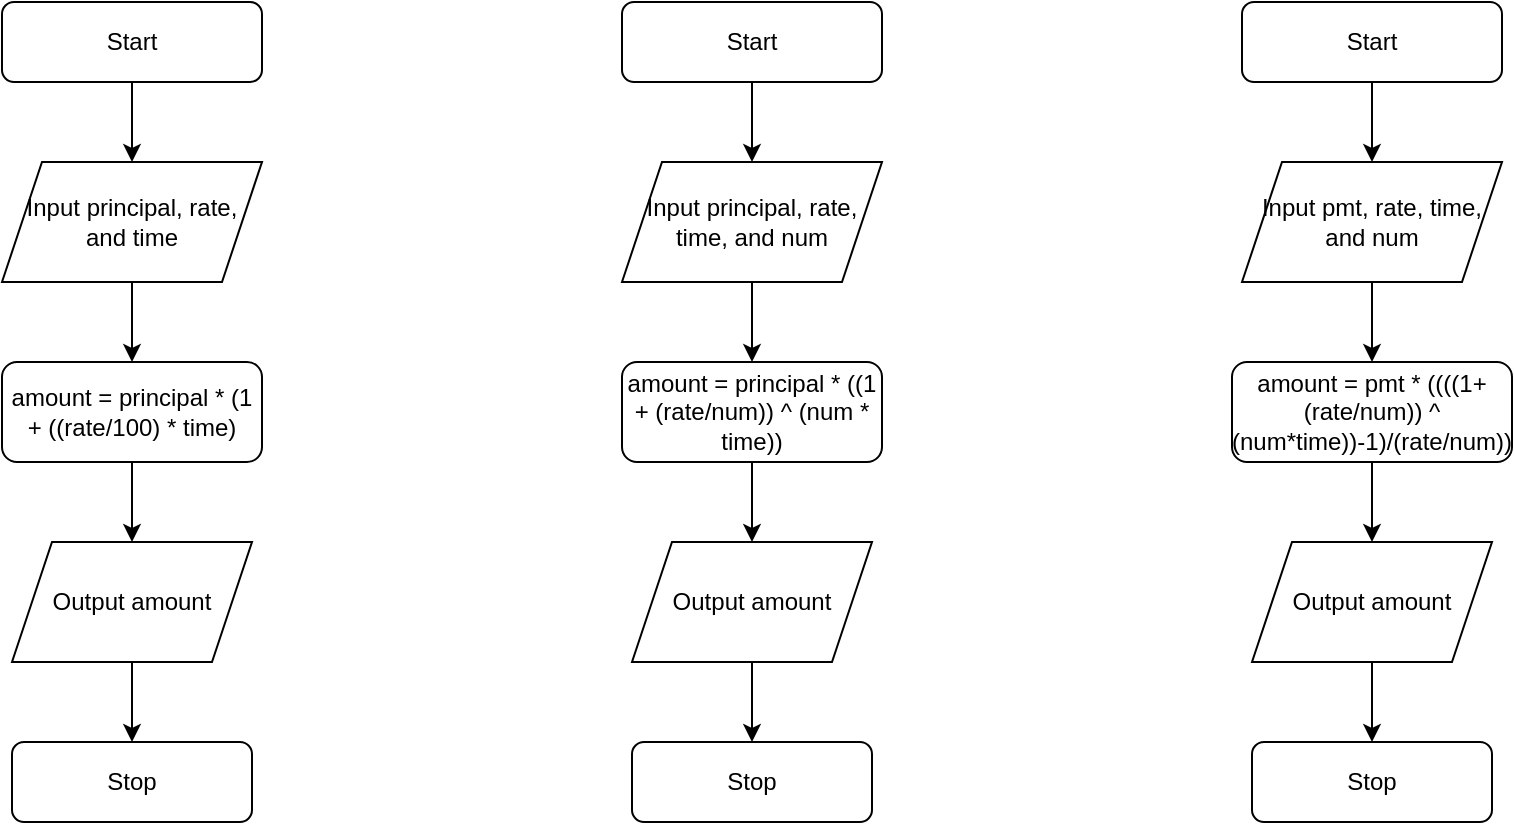 <mxfile version="24.0.7" type="device">
  <diagram id="C5RBs43oDa-KdzZeNtuy" name="Page-1">
    <mxGraphModel dx="1050" dy="530" grid="1" gridSize="10" guides="1" tooltips="1" connect="1" arrows="1" fold="1" page="1" pageScale="1" pageWidth="827" pageHeight="1169" math="0" shadow="0">
      <root>
        <mxCell id="WIyWlLk6GJQsqaUBKTNV-0" />
        <mxCell id="WIyWlLk6GJQsqaUBKTNV-1" parent="WIyWlLk6GJQsqaUBKTNV-0" />
        <mxCell id="eFejM9r7fqxCFyJI_kYR-5" style="edgeStyle=orthogonalEdgeStyle;rounded=0;orthogonalLoop=1;jettySize=auto;html=1;entryX=0.5;entryY=0;entryDx=0;entryDy=0;" edge="1" parent="WIyWlLk6GJQsqaUBKTNV-1" source="WIyWlLk6GJQsqaUBKTNV-3" target="eFejM9r7fqxCFyJI_kYR-1">
          <mxGeometry relative="1" as="geometry" />
        </mxCell>
        <mxCell id="WIyWlLk6GJQsqaUBKTNV-3" value="Start" style="rounded=1;whiteSpace=wrap;html=1;fontSize=12;glass=0;strokeWidth=1;shadow=0;" parent="WIyWlLk6GJQsqaUBKTNV-1" vertex="1">
          <mxGeometry x="20" y="20" width="130" height="40" as="geometry" />
        </mxCell>
        <mxCell id="eFejM9r7fqxCFyJI_kYR-7" style="edgeStyle=orthogonalEdgeStyle;rounded=0;orthogonalLoop=1;jettySize=auto;html=1;entryX=0.5;entryY=0;entryDx=0;entryDy=0;" edge="1" parent="WIyWlLk6GJQsqaUBKTNV-1" source="WIyWlLk6GJQsqaUBKTNV-7" target="eFejM9r7fqxCFyJI_kYR-6">
          <mxGeometry relative="1" as="geometry" />
        </mxCell>
        <mxCell id="WIyWlLk6GJQsqaUBKTNV-7" value="amount = principal * (1 + ((rate/100) * time)" style="rounded=1;whiteSpace=wrap;html=1;fontSize=12;glass=0;strokeWidth=1;shadow=0;" parent="WIyWlLk6GJQsqaUBKTNV-1" vertex="1">
          <mxGeometry x="20" y="200" width="130" height="50" as="geometry" />
        </mxCell>
        <mxCell id="eFejM9r7fqxCFyJI_kYR-4" style="edgeStyle=orthogonalEdgeStyle;rounded=0;orthogonalLoop=1;jettySize=auto;html=1;entryX=0.5;entryY=0;entryDx=0;entryDy=0;" edge="1" parent="WIyWlLk6GJQsqaUBKTNV-1" source="eFejM9r7fqxCFyJI_kYR-1" target="WIyWlLk6GJQsqaUBKTNV-7">
          <mxGeometry relative="1" as="geometry" />
        </mxCell>
        <mxCell id="eFejM9r7fqxCFyJI_kYR-1" value="Input principal, rate, and time" style="shape=parallelogram;perimeter=parallelogramPerimeter;whiteSpace=wrap;html=1;fixedSize=1;" vertex="1" parent="WIyWlLk6GJQsqaUBKTNV-1">
          <mxGeometry x="20" y="100" width="130" height="60" as="geometry" />
        </mxCell>
        <mxCell id="eFejM9r7fqxCFyJI_kYR-9" style="edgeStyle=orthogonalEdgeStyle;rounded=0;orthogonalLoop=1;jettySize=auto;html=1;entryX=0.5;entryY=0;entryDx=0;entryDy=0;" edge="1" parent="WIyWlLk6GJQsqaUBKTNV-1" source="eFejM9r7fqxCFyJI_kYR-6" target="eFejM9r7fqxCFyJI_kYR-8">
          <mxGeometry relative="1" as="geometry" />
        </mxCell>
        <mxCell id="eFejM9r7fqxCFyJI_kYR-6" value="Output amount" style="shape=parallelogram;perimeter=parallelogramPerimeter;whiteSpace=wrap;html=1;fixedSize=1;" vertex="1" parent="WIyWlLk6GJQsqaUBKTNV-1">
          <mxGeometry x="25" y="290" width="120" height="60" as="geometry" />
        </mxCell>
        <mxCell id="eFejM9r7fqxCFyJI_kYR-8" value="Stop" style="rounded=1;whiteSpace=wrap;html=1;" vertex="1" parent="WIyWlLk6GJQsqaUBKTNV-1">
          <mxGeometry x="25" y="390" width="120" height="40" as="geometry" />
        </mxCell>
        <mxCell id="eFejM9r7fqxCFyJI_kYR-10" style="edgeStyle=orthogonalEdgeStyle;rounded=0;orthogonalLoop=1;jettySize=auto;html=1;entryX=0.5;entryY=0;entryDx=0;entryDy=0;" edge="1" parent="WIyWlLk6GJQsqaUBKTNV-1" source="eFejM9r7fqxCFyJI_kYR-11" target="eFejM9r7fqxCFyJI_kYR-15">
          <mxGeometry relative="1" as="geometry" />
        </mxCell>
        <mxCell id="eFejM9r7fqxCFyJI_kYR-11" value="Start" style="rounded=1;whiteSpace=wrap;html=1;fontSize=12;glass=0;strokeWidth=1;shadow=0;" vertex="1" parent="WIyWlLk6GJQsqaUBKTNV-1">
          <mxGeometry x="330" y="20" width="130" height="40" as="geometry" />
        </mxCell>
        <mxCell id="eFejM9r7fqxCFyJI_kYR-12" style="edgeStyle=orthogonalEdgeStyle;rounded=0;orthogonalLoop=1;jettySize=auto;html=1;entryX=0.5;entryY=0;entryDx=0;entryDy=0;" edge="1" parent="WIyWlLk6GJQsqaUBKTNV-1" source="eFejM9r7fqxCFyJI_kYR-13" target="eFejM9r7fqxCFyJI_kYR-17">
          <mxGeometry relative="1" as="geometry" />
        </mxCell>
        <mxCell id="eFejM9r7fqxCFyJI_kYR-13" value="amount = principal * ((1 + (rate/num)) ^ (num * time))" style="rounded=1;whiteSpace=wrap;html=1;fontSize=12;glass=0;strokeWidth=1;shadow=0;" vertex="1" parent="WIyWlLk6GJQsqaUBKTNV-1">
          <mxGeometry x="330" y="200" width="130" height="50" as="geometry" />
        </mxCell>
        <mxCell id="eFejM9r7fqxCFyJI_kYR-14" style="edgeStyle=orthogonalEdgeStyle;rounded=0;orthogonalLoop=1;jettySize=auto;html=1;entryX=0.5;entryY=0;entryDx=0;entryDy=0;" edge="1" parent="WIyWlLk6GJQsqaUBKTNV-1" source="eFejM9r7fqxCFyJI_kYR-15" target="eFejM9r7fqxCFyJI_kYR-13">
          <mxGeometry relative="1" as="geometry" />
        </mxCell>
        <mxCell id="eFejM9r7fqxCFyJI_kYR-15" value="Input principal, rate, time, and num" style="shape=parallelogram;perimeter=parallelogramPerimeter;whiteSpace=wrap;html=1;fixedSize=1;" vertex="1" parent="WIyWlLk6GJQsqaUBKTNV-1">
          <mxGeometry x="330" y="100" width="130" height="60" as="geometry" />
        </mxCell>
        <mxCell id="eFejM9r7fqxCFyJI_kYR-16" style="edgeStyle=orthogonalEdgeStyle;rounded=0;orthogonalLoop=1;jettySize=auto;html=1;entryX=0.5;entryY=0;entryDx=0;entryDy=0;" edge="1" parent="WIyWlLk6GJQsqaUBKTNV-1" source="eFejM9r7fqxCFyJI_kYR-17" target="eFejM9r7fqxCFyJI_kYR-18">
          <mxGeometry relative="1" as="geometry" />
        </mxCell>
        <mxCell id="eFejM9r7fqxCFyJI_kYR-17" value="Output amount" style="shape=parallelogram;perimeter=parallelogramPerimeter;whiteSpace=wrap;html=1;fixedSize=1;" vertex="1" parent="WIyWlLk6GJQsqaUBKTNV-1">
          <mxGeometry x="335" y="290" width="120" height="60" as="geometry" />
        </mxCell>
        <mxCell id="eFejM9r7fqxCFyJI_kYR-18" value="Stop" style="rounded=1;whiteSpace=wrap;html=1;" vertex="1" parent="WIyWlLk6GJQsqaUBKTNV-1">
          <mxGeometry x="335" y="390" width="120" height="40" as="geometry" />
        </mxCell>
        <mxCell id="eFejM9r7fqxCFyJI_kYR-19" style="edgeStyle=orthogonalEdgeStyle;rounded=0;orthogonalLoop=1;jettySize=auto;html=1;entryX=0.5;entryY=0;entryDx=0;entryDy=0;" edge="1" parent="WIyWlLk6GJQsqaUBKTNV-1" source="eFejM9r7fqxCFyJI_kYR-20" target="eFejM9r7fqxCFyJI_kYR-24">
          <mxGeometry relative="1" as="geometry" />
        </mxCell>
        <mxCell id="eFejM9r7fqxCFyJI_kYR-20" value="Start" style="rounded=1;whiteSpace=wrap;html=1;fontSize=12;glass=0;strokeWidth=1;shadow=0;" vertex="1" parent="WIyWlLk6GJQsqaUBKTNV-1">
          <mxGeometry x="640" y="20" width="130" height="40" as="geometry" />
        </mxCell>
        <mxCell id="eFejM9r7fqxCFyJI_kYR-21" style="edgeStyle=orthogonalEdgeStyle;rounded=0;orthogonalLoop=1;jettySize=auto;html=1;entryX=0.5;entryY=0;entryDx=0;entryDy=0;" edge="1" parent="WIyWlLk6GJQsqaUBKTNV-1" source="eFejM9r7fqxCFyJI_kYR-22" target="eFejM9r7fqxCFyJI_kYR-26">
          <mxGeometry relative="1" as="geometry" />
        </mxCell>
        <mxCell id="eFejM9r7fqxCFyJI_kYR-22" value="amount = pmt * ((((1+(rate/num)) ^ (num*time))-1)/(rate/num))" style="rounded=1;whiteSpace=wrap;html=1;fontSize=12;glass=0;strokeWidth=1;shadow=0;" vertex="1" parent="WIyWlLk6GJQsqaUBKTNV-1">
          <mxGeometry x="635" y="200" width="140" height="50" as="geometry" />
        </mxCell>
        <mxCell id="eFejM9r7fqxCFyJI_kYR-23" style="edgeStyle=orthogonalEdgeStyle;rounded=0;orthogonalLoop=1;jettySize=auto;html=1;entryX=0.5;entryY=0;entryDx=0;entryDy=0;" edge="1" parent="WIyWlLk6GJQsqaUBKTNV-1" source="eFejM9r7fqxCFyJI_kYR-24" target="eFejM9r7fqxCFyJI_kYR-22">
          <mxGeometry relative="1" as="geometry" />
        </mxCell>
        <mxCell id="eFejM9r7fqxCFyJI_kYR-24" value="Input pmt, rate, time, and num" style="shape=parallelogram;perimeter=parallelogramPerimeter;whiteSpace=wrap;html=1;fixedSize=1;" vertex="1" parent="WIyWlLk6GJQsqaUBKTNV-1">
          <mxGeometry x="640" y="100" width="130" height="60" as="geometry" />
        </mxCell>
        <mxCell id="eFejM9r7fqxCFyJI_kYR-25" style="edgeStyle=orthogonalEdgeStyle;rounded=0;orthogonalLoop=1;jettySize=auto;html=1;entryX=0.5;entryY=0;entryDx=0;entryDy=0;" edge="1" parent="WIyWlLk6GJQsqaUBKTNV-1" source="eFejM9r7fqxCFyJI_kYR-26" target="eFejM9r7fqxCFyJI_kYR-27">
          <mxGeometry relative="1" as="geometry" />
        </mxCell>
        <mxCell id="eFejM9r7fqxCFyJI_kYR-26" value="Output amount" style="shape=parallelogram;perimeter=parallelogramPerimeter;whiteSpace=wrap;html=1;fixedSize=1;" vertex="1" parent="WIyWlLk6GJQsqaUBKTNV-1">
          <mxGeometry x="645" y="290" width="120" height="60" as="geometry" />
        </mxCell>
        <mxCell id="eFejM9r7fqxCFyJI_kYR-27" value="Stop" style="rounded=1;whiteSpace=wrap;html=1;" vertex="1" parent="WIyWlLk6GJQsqaUBKTNV-1">
          <mxGeometry x="645" y="390" width="120" height="40" as="geometry" />
        </mxCell>
      </root>
    </mxGraphModel>
  </diagram>
</mxfile>

